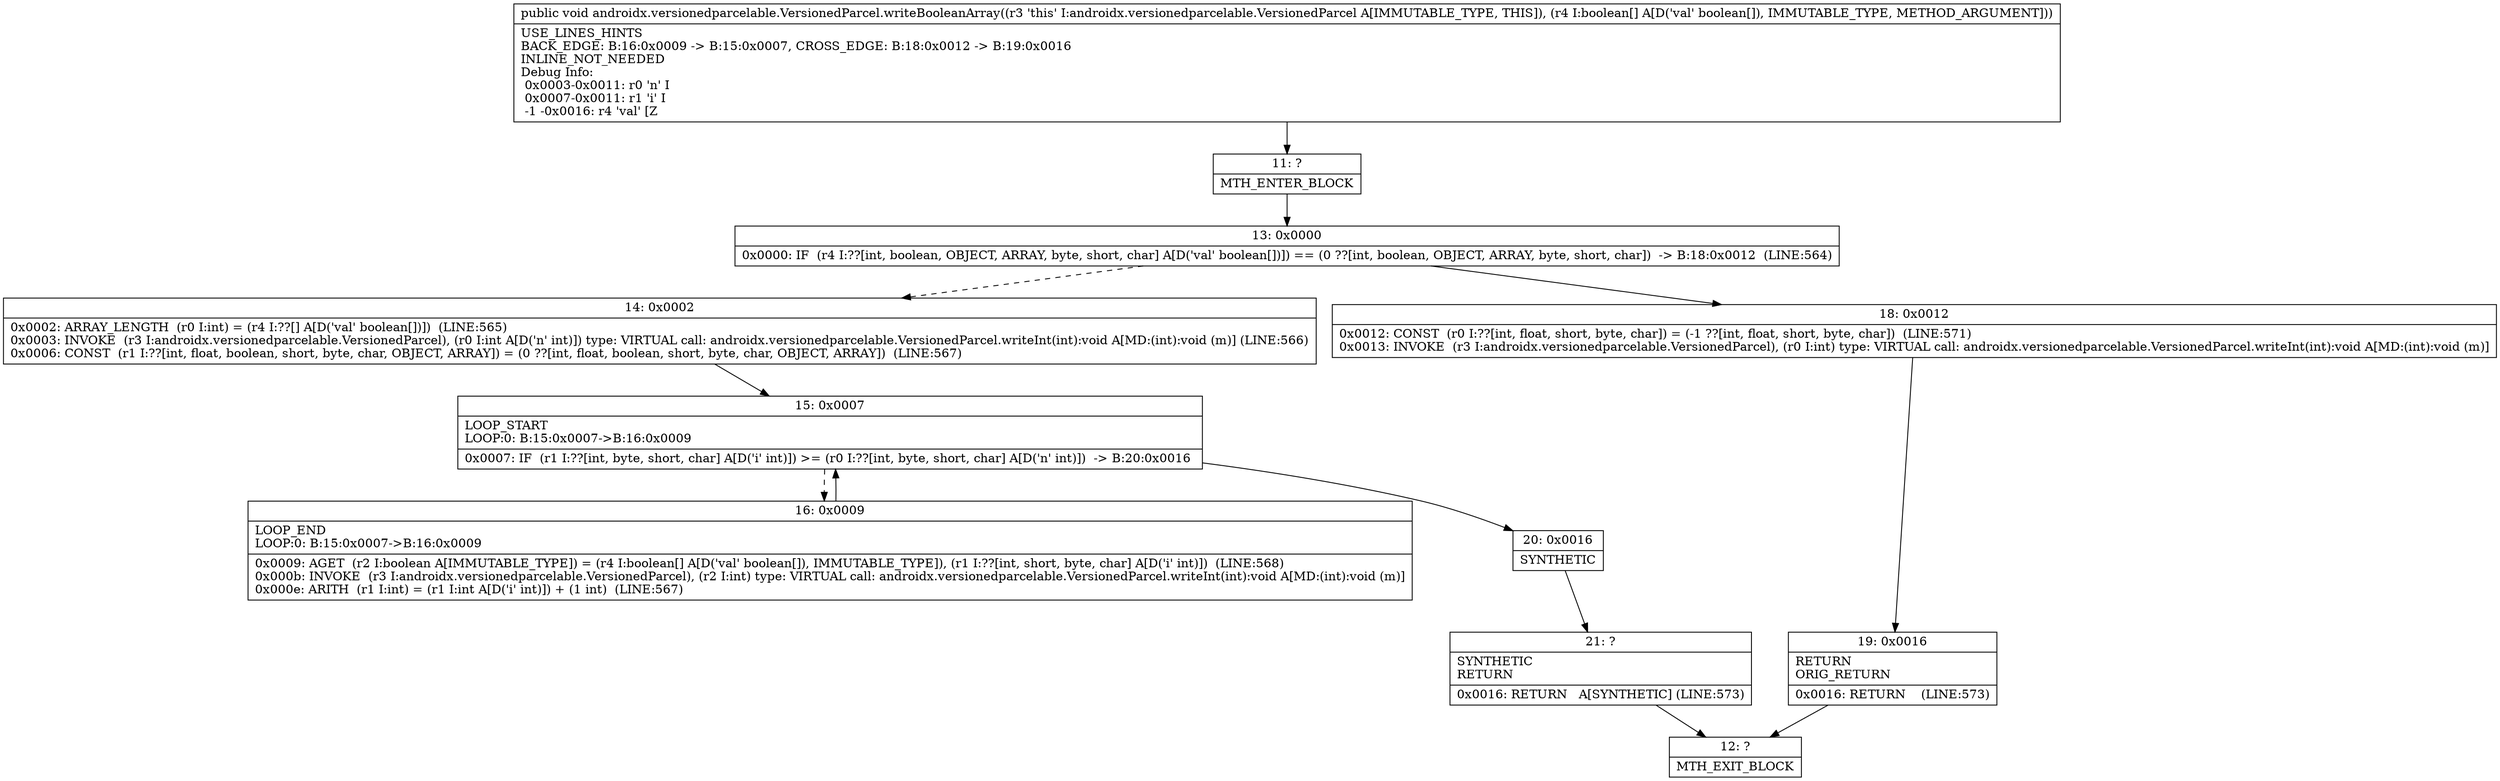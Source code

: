 digraph "CFG forandroidx.versionedparcelable.VersionedParcel.writeBooleanArray([Z)V" {
Node_11 [shape=record,label="{11\:\ ?|MTH_ENTER_BLOCK\l}"];
Node_13 [shape=record,label="{13\:\ 0x0000|0x0000: IF  (r4 I:??[int, boolean, OBJECT, ARRAY, byte, short, char] A[D('val' boolean[])]) == (0 ??[int, boolean, OBJECT, ARRAY, byte, short, char])  \-\> B:18:0x0012  (LINE:564)\l}"];
Node_14 [shape=record,label="{14\:\ 0x0002|0x0002: ARRAY_LENGTH  (r0 I:int) = (r4 I:??[] A[D('val' boolean[])])  (LINE:565)\l0x0003: INVOKE  (r3 I:androidx.versionedparcelable.VersionedParcel), (r0 I:int A[D('n' int)]) type: VIRTUAL call: androidx.versionedparcelable.VersionedParcel.writeInt(int):void A[MD:(int):void (m)] (LINE:566)\l0x0006: CONST  (r1 I:??[int, float, boolean, short, byte, char, OBJECT, ARRAY]) = (0 ??[int, float, boolean, short, byte, char, OBJECT, ARRAY])  (LINE:567)\l}"];
Node_15 [shape=record,label="{15\:\ 0x0007|LOOP_START\lLOOP:0: B:15:0x0007\-\>B:16:0x0009\l|0x0007: IF  (r1 I:??[int, byte, short, char] A[D('i' int)]) \>= (r0 I:??[int, byte, short, char] A[D('n' int)])  \-\> B:20:0x0016 \l}"];
Node_16 [shape=record,label="{16\:\ 0x0009|LOOP_END\lLOOP:0: B:15:0x0007\-\>B:16:0x0009\l|0x0009: AGET  (r2 I:boolean A[IMMUTABLE_TYPE]) = (r4 I:boolean[] A[D('val' boolean[]), IMMUTABLE_TYPE]), (r1 I:??[int, short, byte, char] A[D('i' int)])  (LINE:568)\l0x000b: INVOKE  (r3 I:androidx.versionedparcelable.VersionedParcel), (r2 I:int) type: VIRTUAL call: androidx.versionedparcelable.VersionedParcel.writeInt(int):void A[MD:(int):void (m)]\l0x000e: ARITH  (r1 I:int) = (r1 I:int A[D('i' int)]) + (1 int)  (LINE:567)\l}"];
Node_20 [shape=record,label="{20\:\ 0x0016|SYNTHETIC\l}"];
Node_21 [shape=record,label="{21\:\ ?|SYNTHETIC\lRETURN\l|0x0016: RETURN   A[SYNTHETIC] (LINE:573)\l}"];
Node_12 [shape=record,label="{12\:\ ?|MTH_EXIT_BLOCK\l}"];
Node_18 [shape=record,label="{18\:\ 0x0012|0x0012: CONST  (r0 I:??[int, float, short, byte, char]) = (\-1 ??[int, float, short, byte, char])  (LINE:571)\l0x0013: INVOKE  (r3 I:androidx.versionedparcelable.VersionedParcel), (r0 I:int) type: VIRTUAL call: androidx.versionedparcelable.VersionedParcel.writeInt(int):void A[MD:(int):void (m)]\l}"];
Node_19 [shape=record,label="{19\:\ 0x0016|RETURN\lORIG_RETURN\l|0x0016: RETURN    (LINE:573)\l}"];
MethodNode[shape=record,label="{public void androidx.versionedparcelable.VersionedParcel.writeBooleanArray((r3 'this' I:androidx.versionedparcelable.VersionedParcel A[IMMUTABLE_TYPE, THIS]), (r4 I:boolean[] A[D('val' boolean[]), IMMUTABLE_TYPE, METHOD_ARGUMENT]))  | USE_LINES_HINTS\lBACK_EDGE: B:16:0x0009 \-\> B:15:0x0007, CROSS_EDGE: B:18:0x0012 \-\> B:19:0x0016\lINLINE_NOT_NEEDED\lDebug Info:\l  0x0003\-0x0011: r0 'n' I\l  0x0007\-0x0011: r1 'i' I\l  \-1 \-0x0016: r4 'val' [Z\l}"];
MethodNode -> Node_11;Node_11 -> Node_13;
Node_13 -> Node_14[style=dashed];
Node_13 -> Node_18;
Node_14 -> Node_15;
Node_15 -> Node_16[style=dashed];
Node_15 -> Node_20;
Node_16 -> Node_15;
Node_20 -> Node_21;
Node_21 -> Node_12;
Node_18 -> Node_19;
Node_19 -> Node_12;
}

